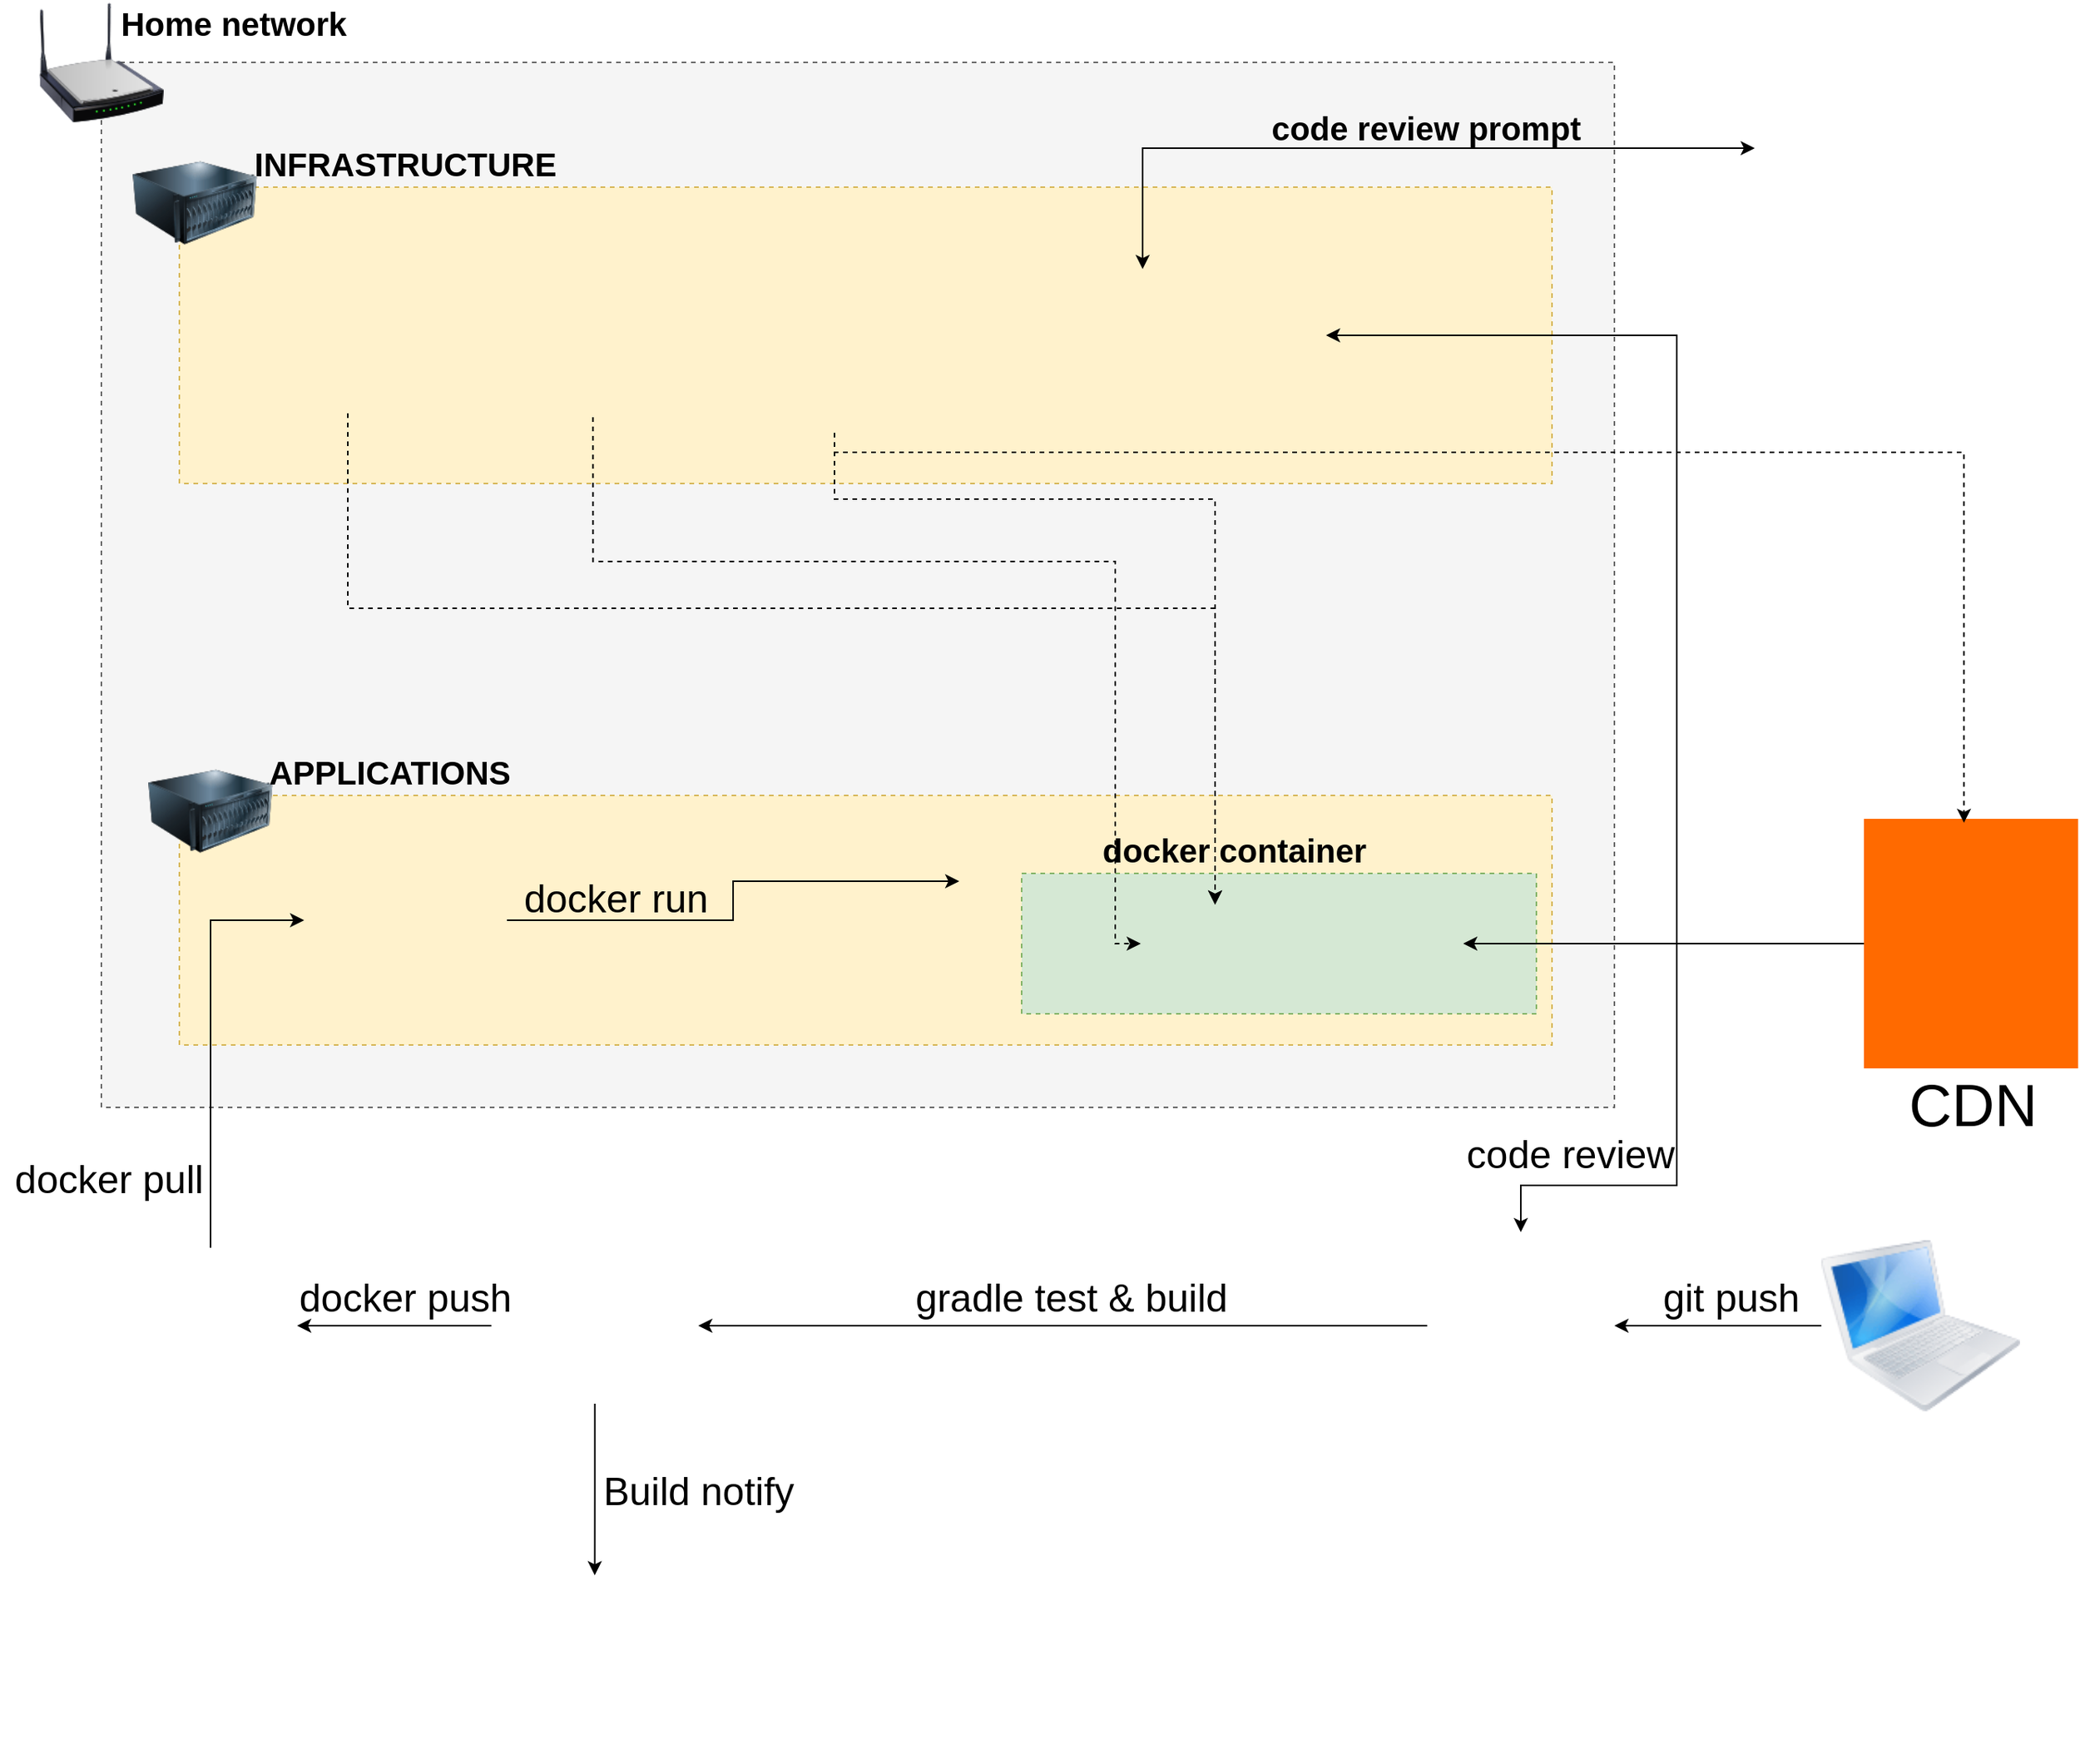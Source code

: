 <mxfile version="26.1.0">
  <diagram name="페이지-1" id="wQ0Xx3qRGLSFfky0tmZ7">
    <mxGraphModel dx="2022" dy="2447" grid="1" gridSize="10" guides="1" tooltips="1" connect="1" arrows="1" fold="1" page="1" pageScale="1" pageWidth="1654" pageHeight="1169" math="0" shadow="0">
      <root>
        <mxCell id="0" />
        <mxCell id="1" parent="0" />
        <mxCell id="t8GZxJ8JMjlUp7sah_Ib-4" value="" style="rounded=0;whiteSpace=wrap;html=1;dashed=1;fillColor=#f5f5f5;strokeColor=#666666;fontColor=#333333;" vertex="1" parent="1">
          <mxGeometry x="80" y="-1090" width="970" height="670" as="geometry" />
        </mxCell>
        <mxCell id="t8GZxJ8JMjlUp7sah_Ib-7" value="" style="rounded=0;whiteSpace=wrap;html=1;dashed=1;fillColor=#fff2cc;strokeColor=#d6b656;" vertex="1" parent="1">
          <mxGeometry x="130" y="-1010" width="880" height="190" as="geometry" />
        </mxCell>
        <mxCell id="t8GZxJ8JMjlUp7sah_Ib-3" value="" style="image;html=1;image=img/lib/clip_art/networking/Wireless_Router_N_128x128.png" vertex="1" parent="1">
          <mxGeometry x="40" y="-1130" width="80" height="80" as="geometry" />
        </mxCell>
        <mxCell id="t8GZxJ8JMjlUp7sah_Ib-5" value="Home network" style="text;html=1;align=center;verticalAlign=middle;whiteSpace=wrap;rounded=0;strokeWidth=1;fontSize=21;fontStyle=1" vertex="1" parent="1">
          <mxGeometry x="90" y="-1130" width="150" height="30" as="geometry" />
        </mxCell>
        <mxCell id="t8GZxJ8JMjlUp7sah_Ib-6" value="" style="image;html=1;image=img/lib/clip_art/computers/Server_128x128.png" vertex="1" parent="1">
          <mxGeometry x="100" y="-1040" width="80" height="80" as="geometry" />
        </mxCell>
        <mxCell id="t8GZxJ8JMjlUp7sah_Ib-13" value="" style="rounded=0;whiteSpace=wrap;html=1;dashed=1;fillColor=#fff2cc;strokeColor=#d6b656;" vertex="1" parent="1">
          <mxGeometry x="130" y="-620" width="880" height="160" as="geometry" />
        </mxCell>
        <mxCell id="t8GZxJ8JMjlUp7sah_Ib-8" value="" style="image;html=1;image=img/lib/clip_art/computers/Server_128x128.png" vertex="1" parent="1">
          <mxGeometry x="110" y="-650" width="80" height="80" as="geometry" />
        </mxCell>
        <mxCell id="t8GZxJ8JMjlUp7sah_Ib-10" value="INFRASTRUCTURE" style="text;html=1;align=center;verticalAlign=middle;whiteSpace=wrap;rounded=0;strokeWidth=1;fontSize=21;fontStyle=1" vertex="1" parent="1">
          <mxGeometry x="200" y="-1040" width="150" height="30" as="geometry" />
        </mxCell>
        <mxCell id="t8GZxJ8JMjlUp7sah_Ib-11" value="APPLICATIONS" style="text;html=1;align=center;verticalAlign=middle;whiteSpace=wrap;rounded=0;strokeWidth=1;fontSize=21;fontStyle=1" vertex="1" parent="1">
          <mxGeometry x="190" y="-650" width="150" height="30" as="geometry" />
        </mxCell>
        <mxCell id="t8GZxJ8JMjlUp7sah_Ib-92" style="edgeStyle=orthogonalEdgeStyle;rounded=0;orthogonalLoop=1;jettySize=auto;html=1;entryX=1;entryY=0.5;entryDx=0;entryDy=0;" edge="1" parent="1" source="t8GZxJ8JMjlUp7sah_Ib-19" target="t8GZxJ8JMjlUp7sah_Ib-20">
          <mxGeometry relative="1" as="geometry" />
        </mxCell>
        <mxCell id="t8GZxJ8JMjlUp7sah_Ib-19" value="" style="shape=image;imageAspect=0;aspect=fixed;verticalLabelPosition=bottom;verticalAlign=top;image=https://encrypted-tbn0.gstatic.com/images?q=tbn:ANd9GcTl8zwVyy8wiDibyIOFblqDaR4621S8pcelD1r8meymiQAolc8IPmgZXPvwmEwi50PhFjc&amp;usqp=CAU;" vertex="1" parent="1">
          <mxGeometry x="930" y="-340" width="120" height="120" as="geometry" />
        </mxCell>
        <mxCell id="t8GZxJ8JMjlUp7sah_Ib-94" style="edgeStyle=orthogonalEdgeStyle;rounded=0;orthogonalLoop=1;jettySize=auto;html=1;" edge="1" parent="1" source="t8GZxJ8JMjlUp7sah_Ib-20" target="t8GZxJ8JMjlUp7sah_Ib-21">
          <mxGeometry relative="1" as="geometry" />
        </mxCell>
        <mxCell id="t8GZxJ8JMjlUp7sah_Ib-95" style="edgeStyle=orthogonalEdgeStyle;rounded=0;orthogonalLoop=1;jettySize=auto;html=1;entryX=1;entryY=0.5;entryDx=0;entryDy=0;" edge="1" parent="1" source="t8GZxJ8JMjlUp7sah_Ib-20" target="t8GZxJ8JMjlUp7sah_Ib-44">
          <mxGeometry relative="1" as="geometry" />
        </mxCell>
        <mxCell id="t8GZxJ8JMjlUp7sah_Ib-97" style="edgeStyle=orthogonalEdgeStyle;rounded=0;orthogonalLoop=1;jettySize=auto;html=1;entryX=1;entryY=0.5;entryDx=0;entryDy=0;exitX=0.5;exitY=0;exitDx=0;exitDy=0;startArrow=classic;startFill=1;" edge="1" parent="1" source="t8GZxJ8JMjlUp7sah_Ib-19" target="t8GZxJ8JMjlUp7sah_Ib-89">
          <mxGeometry relative="1" as="geometry">
            <Array as="points">
              <mxPoint x="990" y="-370" />
              <mxPoint x="1090" y="-370" />
              <mxPoint x="1090" y="-915" />
            </Array>
          </mxGeometry>
        </mxCell>
        <mxCell id="t8GZxJ8JMjlUp7sah_Ib-20" value="" style="shape=image;imageAspect=0;aspect=fixed;verticalLabelPosition=bottom;verticalAlign=top;image=https://blog.kakaocdn.net/dn/niaU7/btscRr51sAP/904YrckJPDWfiHgh0V1bX0/img.png;" vertex="1" parent="1">
          <mxGeometry x="330" y="-330" width="132.65" height="100" as="geometry" />
        </mxCell>
        <mxCell id="t8GZxJ8JMjlUp7sah_Ib-21" value="" style="shape=image;imageAspect=0;aspect=fixed;verticalLabelPosition=bottom;verticalAlign=top;image=https://static.vecteezy.com/system/resources/previews/023/986/880/non_2x/discord-logo-discord-logo-transparent-discord-icon-transparent-free-free-png.png;" vertex="1" parent="1">
          <mxGeometry x="336.32" y="-120" width="120" height="120" as="geometry" />
        </mxCell>
        <mxCell id="t8GZxJ8JMjlUp7sah_Ib-91" style="edgeStyle=orthogonalEdgeStyle;rounded=0;orthogonalLoop=1;jettySize=auto;html=1;exitX=0;exitY=0.5;exitDx=0;exitDy=0;entryX=1;entryY=0.5;entryDx=0;entryDy=0;" edge="1" parent="1" source="t8GZxJ8JMjlUp7sah_Ib-22" target="t8GZxJ8JMjlUp7sah_Ib-19">
          <mxGeometry relative="1" as="geometry">
            <mxPoint x="1130" y="-279.941" as="targetPoint" />
          </mxGeometry>
        </mxCell>
        <mxCell id="t8GZxJ8JMjlUp7sah_Ib-22" value="" style="image;html=1;image=img/lib/clip_art/computers/MacBook_128x128.png" vertex="1" parent="1">
          <mxGeometry x="1182.65" y="-335" width="127.35" height="110" as="geometry" />
        </mxCell>
        <mxCell id="t8GZxJ8JMjlUp7sah_Ib-24" value="&lt;font style=&quot;font-size: 25px;&quot;&gt;git push&lt;/font&gt;" style="text;html=1;align=center;verticalAlign=middle;whiteSpace=wrap;rounded=0;" vertex="1" parent="1">
          <mxGeometry x="1080" y="-314" width="90" height="30" as="geometry" />
        </mxCell>
        <mxCell id="t8GZxJ8JMjlUp7sah_Ib-27" value="&lt;font style=&quot;font-size: 25px;&quot;&gt;Build notify&lt;/font&gt;" style="text;html=1;align=center;verticalAlign=middle;whiteSpace=wrap;rounded=0;" vertex="1" parent="1">
          <mxGeometry x="400" y="-190" width="125.85" height="30" as="geometry" />
        </mxCell>
        <mxCell id="t8GZxJ8JMjlUp7sah_Ib-28" value="&lt;font style=&quot;font-size: 25px;&quot;&gt;gradle test &amp;amp; build&lt;/font&gt;" style="text;html=1;align=center;verticalAlign=middle;whiteSpace=wrap;rounded=0;" vertex="1" parent="1">
          <mxGeometry x="600" y="-314" width="203.67" height="30" as="geometry" />
        </mxCell>
        <mxCell id="t8GZxJ8JMjlUp7sah_Ib-32" value="&lt;font style=&quot;font-size: 25px;&quot;&gt;docker push&lt;/font&gt;" style="text;html=1;align=center;verticalAlign=middle;whiteSpace=wrap;rounded=0;" vertex="1" parent="1">
          <mxGeometry x="205" y="-314" width="140" height="30" as="geometry" />
        </mxCell>
        <mxCell id="t8GZxJ8JMjlUp7sah_Ib-48" style="edgeStyle=orthogonalEdgeStyle;rounded=0;orthogonalLoop=1;jettySize=auto;html=1;exitX=1;exitY=0.5;exitDx=0;exitDy=0;" edge="1" parent="1" source="t8GZxJ8JMjlUp7sah_Ib-33" target="t8GZxJ8JMjlUp7sah_Ib-37">
          <mxGeometry relative="1" as="geometry" />
        </mxCell>
        <mxCell id="t8GZxJ8JMjlUp7sah_Ib-33" value="" style="shape=image;imageAspect=0;aspect=fixed;verticalLabelPosition=bottom;verticalAlign=top;image=https://miro.medium.com/v2/resize:fit:400/0*7iKZS4Mi0nSboFRY.png;" vertex="1" parent="1">
          <mxGeometry x="210" y="-605" width="130" height="130" as="geometry" />
        </mxCell>
        <mxCell id="t8GZxJ8JMjlUp7sah_Ib-34" value="" style="shape=image;imageAspect=0;aspect=fixed;verticalLabelPosition=bottom;verticalAlign=top;image=https://d1.awsstatic.com/logos/partners/MariaDB_Logo.d8a208f0a889a8f0f0551b8391a065ea79c54f3a.png;" vertex="1" parent="1">
          <mxGeometry x="136" y="-970" width="204" height="105" as="geometry" />
        </mxCell>
        <mxCell id="t8GZxJ8JMjlUp7sah_Ib-35" value="" style="shape=image;imageAspect=0;aspect=fixed;verticalLabelPosition=bottom;verticalAlign=top;image=https://blog.kakaocdn.net/dn/ZWh52/btqGc9JTJqg/hdsqpl2Kfvn98IN6s1Jch1/img.png;" vertex="1" parent="1">
          <mxGeometry x="330" y="-972.5" width="130.31" height="110" as="geometry" />
        </mxCell>
        <mxCell id="t8GZxJ8JMjlUp7sah_Ib-38" value="" style="rounded=0;whiteSpace=wrap;html=1;dashed=1;fillColor=#d5e8d4;strokeColor=#82b366;" vertex="1" parent="1">
          <mxGeometry x="670" y="-570" width="330" height="90" as="geometry" />
        </mxCell>
        <mxCell id="t8GZxJ8JMjlUp7sah_Ib-36" value="" style="shape=image;imageAspect=0;aspect=fixed;verticalLabelPosition=bottom;verticalAlign=top;image=https://blogger.googleusercontent.com/img/b/R29vZ2xl/AVvXsEiSqT1SJ2-10Nt4SfENScW41TuQBkqvHpApsNeBw6h44_KLbyCywu8NO_y_d4ug6bfLFPKM-z0groqAkCdzBy9oS1GTxpOI_IU0YEANjFETgemUnLKqTZnxAgqQtEJ3aWHEVfyxMmAK4fA/s1600/spring-boot-logo.png;" vertex="1" parent="1">
          <mxGeometry x="746.38" y="-550" width="95.24" height="50" as="geometry" />
        </mxCell>
        <mxCell id="t8GZxJ8JMjlUp7sah_Ib-37" value="" style="shape=image;imageAspect=0;aspect=fixed;verticalLabelPosition=bottom;verticalAlign=top;image=https://blog.kakaocdn.net/dn/UACxt/btsFjXWg8r7/v7SNosBSfAxB9YciNeK7GK/img.png;" vertex="1" parent="1">
          <mxGeometry x="630" y="-610" width="105.37" height="90" as="geometry" />
        </mxCell>
        <mxCell id="t8GZxJ8JMjlUp7sah_Ib-39" value="docker container" style="text;html=1;align=center;verticalAlign=middle;whiteSpace=wrap;rounded=0;strokeWidth=1;fontSize=21;fontStyle=1" vertex="1" parent="1">
          <mxGeometry x="718.5" y="-600" width="175" height="30" as="geometry" />
        </mxCell>
        <mxCell id="t8GZxJ8JMjlUp7sah_Ib-42" value="&lt;font style=&quot;font-size: 25px;&quot;&gt;docker pull&lt;/font&gt;" style="text;html=1;align=center;verticalAlign=middle;whiteSpace=wrap;rounded=0;" vertex="1" parent="1">
          <mxGeometry x="15" y="-390" width="140" height="30" as="geometry" />
        </mxCell>
        <mxCell id="t8GZxJ8JMjlUp7sah_Ib-96" style="edgeStyle=orthogonalEdgeStyle;rounded=0;orthogonalLoop=1;jettySize=auto;html=1;entryX=0;entryY=0.5;entryDx=0;entryDy=0;" edge="1" parent="1" source="t8GZxJ8JMjlUp7sah_Ib-44" target="t8GZxJ8JMjlUp7sah_Ib-33">
          <mxGeometry relative="1" as="geometry">
            <Array as="points">
              <mxPoint x="150" y="-540" />
            </Array>
          </mxGeometry>
        </mxCell>
        <mxCell id="t8GZxJ8JMjlUp7sah_Ib-44" value="" style="shape=image;imageAspect=0;aspect=fixed;verticalLabelPosition=bottom;verticalAlign=top;image=https://blog.kakaocdn.net/dn/wxaXA/btq169CobXY/47wTlykkcRkZr5gPIwaUeK/img.png;" vertex="1" parent="1">
          <mxGeometry x="80" y="-330" width="125.49" height="100" as="geometry" />
        </mxCell>
        <mxCell id="t8GZxJ8JMjlUp7sah_Ib-49" value="&lt;font style=&quot;font-size: 25px;&quot;&gt;docker run&lt;/font&gt;" style="text;html=1;align=center;verticalAlign=middle;whiteSpace=wrap;rounded=0;" vertex="1" parent="1">
          <mxGeometry x="340" y="-570" width="140" height="30" as="geometry" />
        </mxCell>
        <mxCell id="t8GZxJ8JMjlUp7sah_Ib-50" value="" style="shape=image;imageAspect=0;aspect=fixed;verticalLabelPosition=bottom;verticalAlign=top;image=https://static-00.iconduck.com/assets.00/nextjs-icon-2048x1234-pqycciiu.png;" vertex="1" parent="1">
          <mxGeometry x="870" y="-550" width="83.07" height="50" as="geometry" />
        </mxCell>
        <mxCell id="t8GZxJ8JMjlUp7sah_Ib-52" style="edgeStyle=orthogonalEdgeStyle;rounded=0;orthogonalLoop=1;jettySize=auto;html=1;entryX=0.5;entryY=0;entryDx=0;entryDy=0;dashed=1;" edge="1" parent="1" source="t8GZxJ8JMjlUp7sah_Ib-34" target="t8GZxJ8JMjlUp7sah_Ib-36">
          <mxGeometry relative="1" as="geometry">
            <Array as="points">
              <mxPoint x="238" y="-740" />
              <mxPoint x="794" y="-740" />
            </Array>
          </mxGeometry>
        </mxCell>
        <mxCell id="t8GZxJ8JMjlUp7sah_Ib-51" style="edgeStyle=orthogonalEdgeStyle;rounded=0;orthogonalLoop=1;jettySize=auto;html=1;dashed=1;exitX=0.5;exitY=1;exitDx=0;exitDy=0;" edge="1" parent="1" source="t8GZxJ8JMjlUp7sah_Ib-35" target="t8GZxJ8JMjlUp7sah_Ib-36">
          <mxGeometry relative="1" as="geometry">
            <Array as="points">
              <mxPoint x="395" y="-770" />
              <mxPoint x="730" y="-770" />
              <mxPoint x="730" y="-525" />
            </Array>
          </mxGeometry>
        </mxCell>
        <mxCell id="t8GZxJ8JMjlUp7sah_Ib-100" style="edgeStyle=orthogonalEdgeStyle;rounded=0;orthogonalLoop=1;jettySize=auto;html=1;entryX=0;entryY=0.5;entryDx=0;entryDy=0;startArrow=classic;startFill=1;" edge="1" parent="1" source="t8GZxJ8JMjlUp7sah_Ib-89" target="t8GZxJ8JMjlUp7sah_Ib-99">
          <mxGeometry relative="1" as="geometry">
            <Array as="points">
              <mxPoint x="748" y="-1035" />
            </Array>
          </mxGeometry>
        </mxCell>
        <mxCell id="t8GZxJ8JMjlUp7sah_Ib-89" value="" style="shape=image;imageAspect=0;aspect=fixed;verticalLabelPosition=bottom;verticalAlign=top;image=https://tech.osci.kr/wp-content/uploads/2023/09/image-20230920-051212.png;" vertex="1" parent="1">
          <mxGeometry x="630" y="-957.5" width="235.11" height="85" as="geometry" />
        </mxCell>
        <mxCell id="t8GZxJ8JMjlUp7sah_Ib-98" value="&lt;font style=&quot;font-size: 25px;&quot;&gt;code review&lt;/font&gt;" style="text;html=1;align=center;verticalAlign=middle;whiteSpace=wrap;rounded=0;" vertex="1" parent="1">
          <mxGeometry x="952.07" y="-406" width="140" height="30" as="geometry" />
        </mxCell>
        <mxCell id="t8GZxJ8JMjlUp7sah_Ib-99" value="" style="shape=image;imageAspect=0;aspect=fixed;verticalLabelPosition=bottom;verticalAlign=top;image=https://forums.getdrafts.com/uploads/default/original/2X/e/e7b4d0c64bccff6787857f8d940e8193b9ab9a90.jpeg;" vertex="1" parent="1">
          <mxGeometry x="1140" y="-1100" width="187.26" height="130" as="geometry" />
        </mxCell>
        <mxCell id="t8GZxJ8JMjlUp7sah_Ib-101" value="code review prompt" style="text;html=1;align=center;verticalAlign=middle;whiteSpace=wrap;rounded=0;strokeWidth=1;fontSize=21;fontStyle=1" vertex="1" parent="1">
          <mxGeometry x="823" y="-1063" width="213" height="30" as="geometry" />
        </mxCell>
        <mxCell id="t8GZxJ8JMjlUp7sah_Ib-145" style="edgeStyle=orthogonalEdgeStyle;rounded=0;orthogonalLoop=1;jettySize=auto;html=1;entryX=0.5;entryY=0;entryDx=0;entryDy=0;dashed=1;" edge="1" parent="1" source="t8GZxJ8JMjlUp7sah_Ib-144" target="t8GZxJ8JMjlUp7sah_Ib-36">
          <mxGeometry relative="1" as="geometry">
            <Array as="points">
              <mxPoint x="550" y="-810" />
              <mxPoint x="794" y="-810" />
            </Array>
          </mxGeometry>
        </mxCell>
        <mxCell id="t8GZxJ8JMjlUp7sah_Ib-144" value="" style="shape=image;imageAspect=0;aspect=fixed;verticalLabelPosition=bottom;verticalAlign=top;image=https://www.openpolicyagent.org/img/logos/integrations/minio.png;" vertex="1" parent="1">
          <mxGeometry x="490" y="-972.5" width="120" height="120" as="geometry" />
        </mxCell>
        <mxCell id="t8GZxJ8JMjlUp7sah_Ib-147" style="edgeStyle=orthogonalEdgeStyle;rounded=0;orthogonalLoop=1;jettySize=auto;html=1;entryX=1;entryY=0.5;entryDx=0;entryDy=0;" edge="1" parent="1" source="t8GZxJ8JMjlUp7sah_Ib-146" target="t8GZxJ8JMjlUp7sah_Ib-50">
          <mxGeometry relative="1" as="geometry" />
        </mxCell>
        <mxCell id="t8GZxJ8JMjlUp7sah_Ib-146" value="" style="points=[];aspect=fixed;html=1;align=center;shadow=0;dashed=0;fillColor=#FF6A00;strokeColor=none;shape=mxgraph.alibaba_cloud.pcdn_p2p_cdn;" vertex="1" parent="1">
          <mxGeometry x="1210" y="-605" width="137.29" height="160" as="geometry" />
        </mxCell>
        <mxCell id="t8GZxJ8JMjlUp7sah_Ib-148" value="CDN" style="text;html=1;align=center;verticalAlign=middle;whiteSpace=wrap;rounded=0;fontSize=38;" vertex="1" parent="1">
          <mxGeometry x="1250" y="-436" width="60" height="30" as="geometry" />
        </mxCell>
        <mxCell id="t8GZxJ8JMjlUp7sah_Ib-149" style="edgeStyle=orthogonalEdgeStyle;rounded=0;orthogonalLoop=1;jettySize=auto;html=1;entryX=0.467;entryY=0.016;entryDx=0;entryDy=0;entryPerimeter=0;dashed=1;" edge="1" parent="1" source="t8GZxJ8JMjlUp7sah_Ib-144" target="t8GZxJ8JMjlUp7sah_Ib-146">
          <mxGeometry relative="1" as="geometry">
            <Array as="points">
              <mxPoint x="550" y="-840" />
              <mxPoint x="1274" y="-840" />
            </Array>
          </mxGeometry>
        </mxCell>
      </root>
    </mxGraphModel>
  </diagram>
</mxfile>
